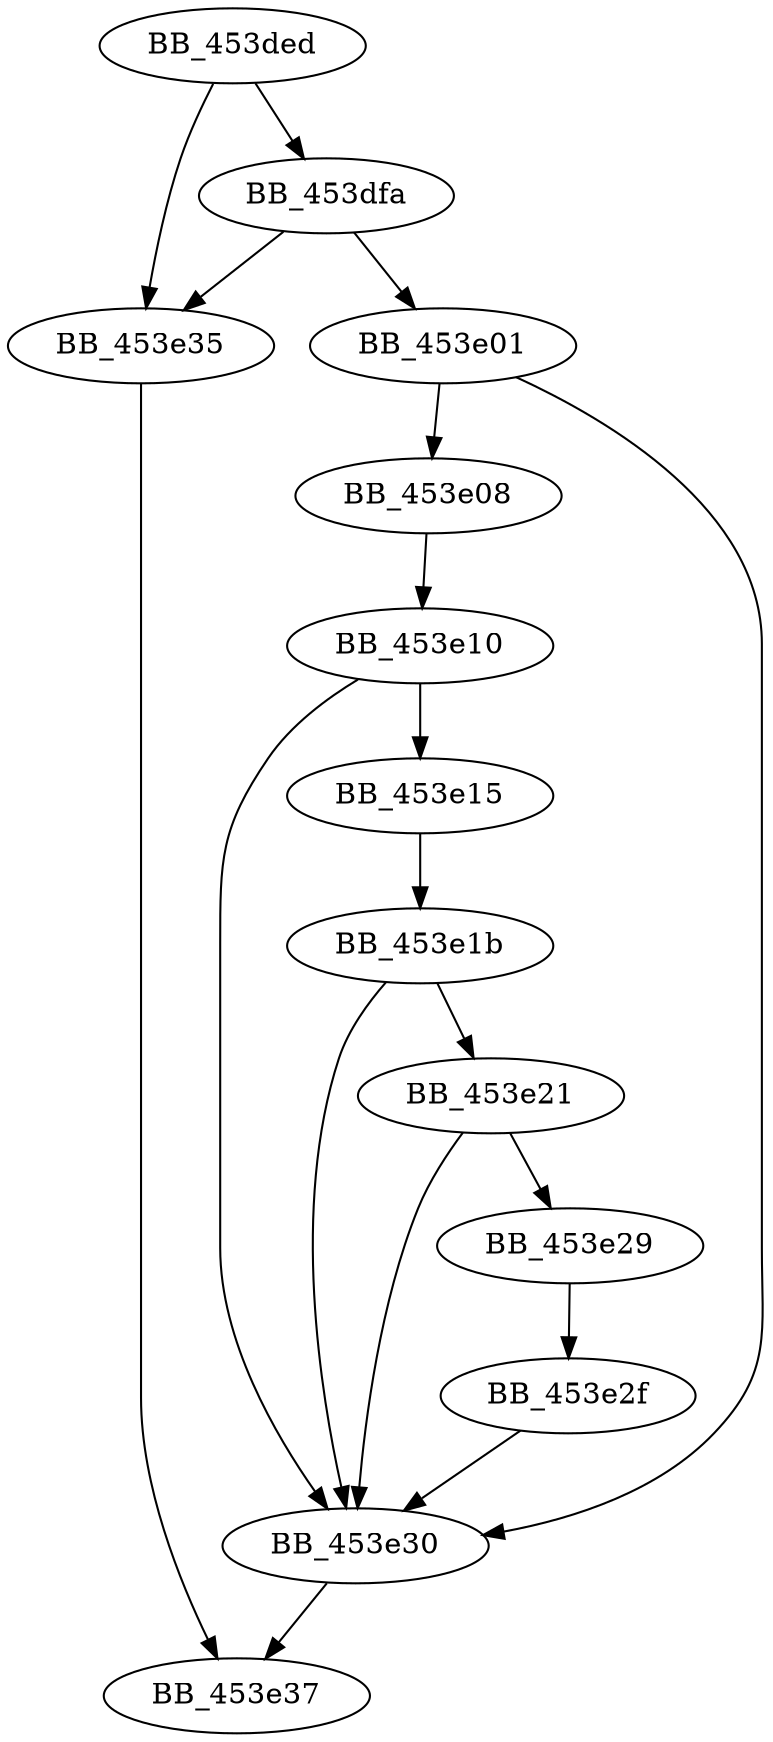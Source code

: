 DiGraph sub_453DED{
BB_453ded->BB_453dfa
BB_453ded->BB_453e35
BB_453dfa->BB_453e01
BB_453dfa->BB_453e35
BB_453e01->BB_453e08
BB_453e01->BB_453e30
BB_453e08->BB_453e10
BB_453e10->BB_453e15
BB_453e10->BB_453e30
BB_453e15->BB_453e1b
BB_453e1b->BB_453e21
BB_453e1b->BB_453e30
BB_453e21->BB_453e29
BB_453e21->BB_453e30
BB_453e29->BB_453e2f
BB_453e2f->BB_453e30
BB_453e30->BB_453e37
BB_453e35->BB_453e37
}
